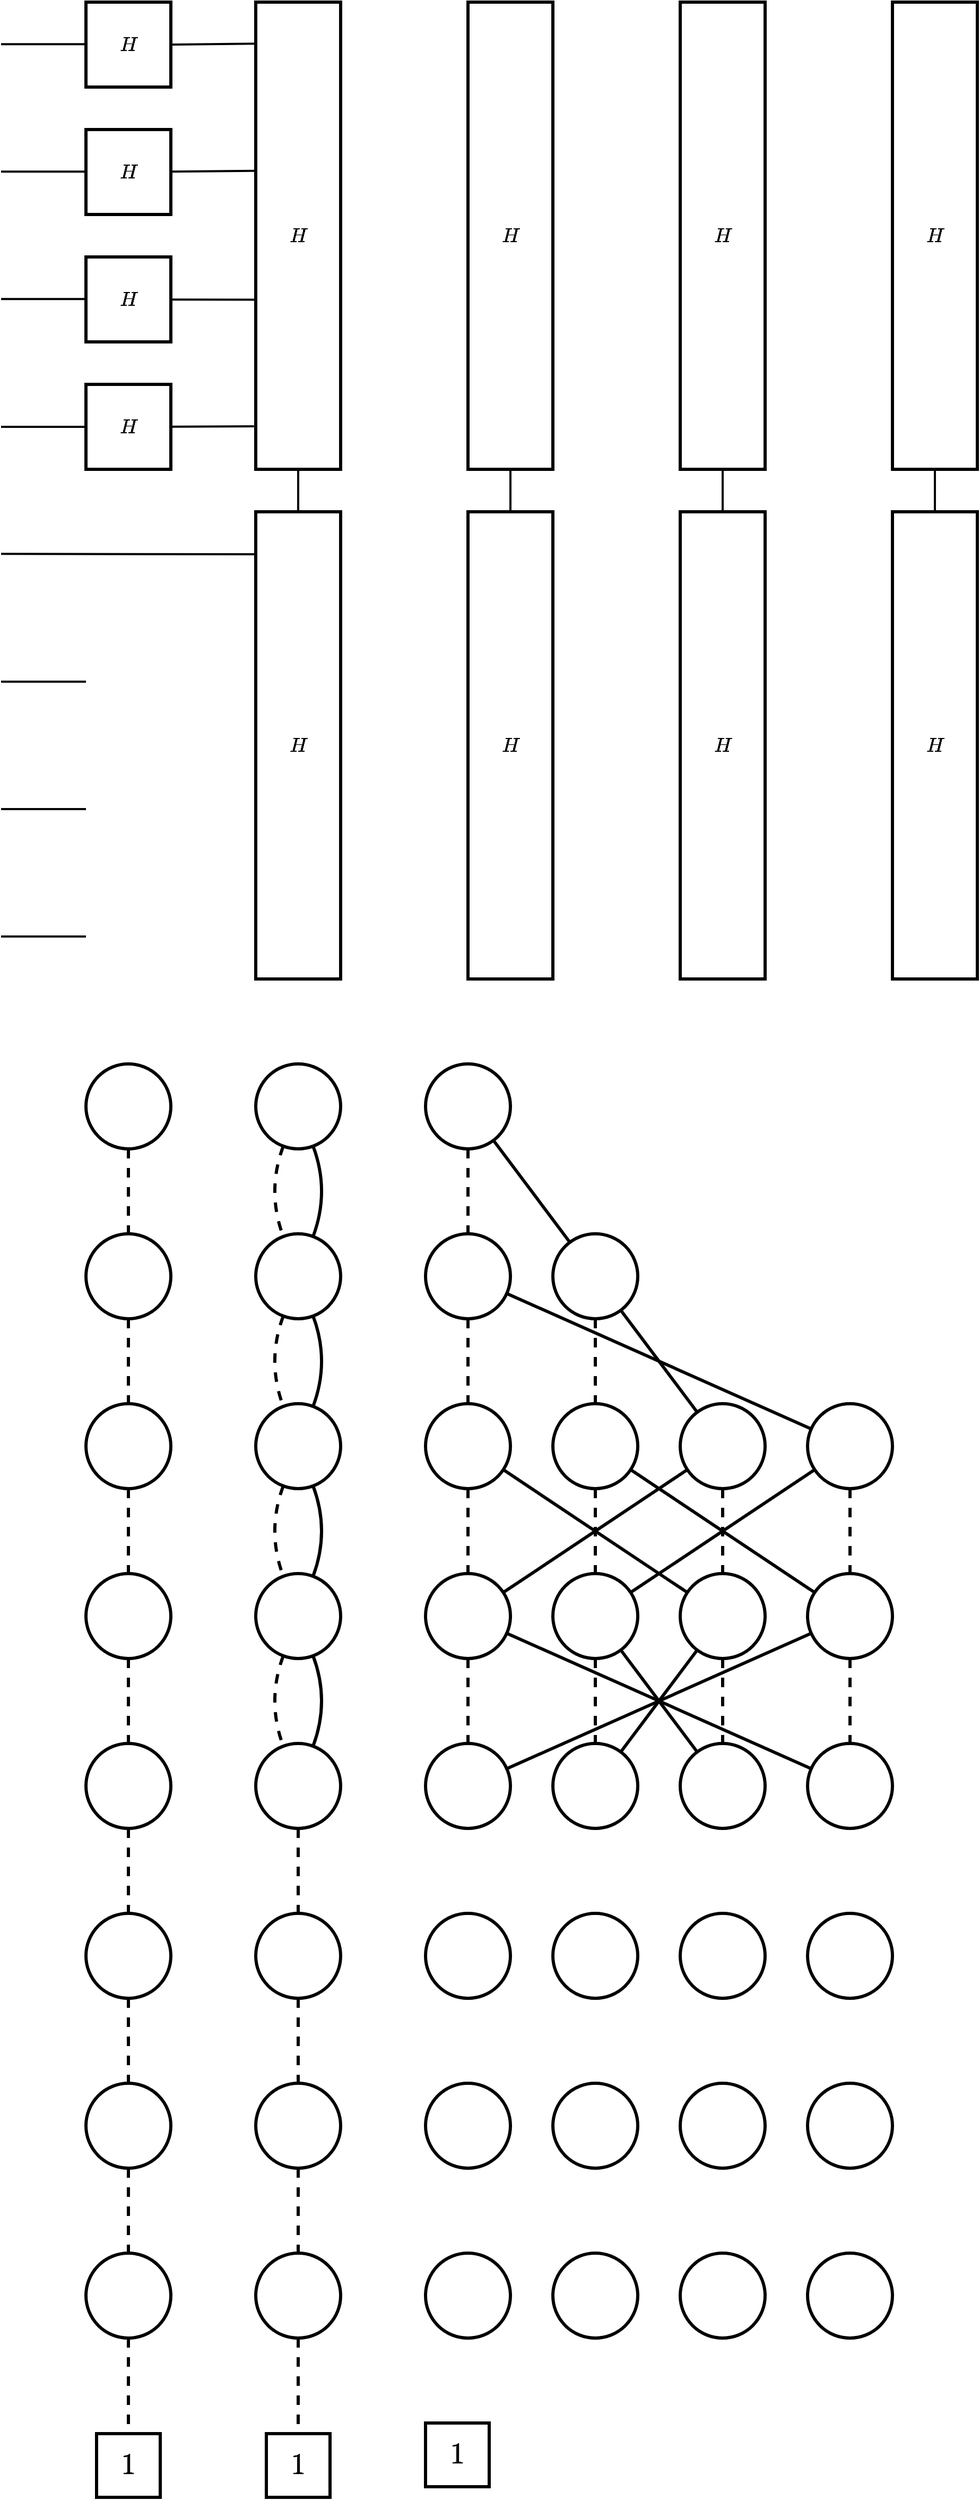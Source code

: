 <mxfile version="14.5.1" type="device"><diagram id="hfThtxH8cfzM8URf0RfB" name="Page-1"><mxGraphModel dx="2035" dy="1903" grid="1" gridSize="10" guides="1" tooltips="1" connect="1" arrows="1" fold="1" page="1" pageScale="1" pageWidth="850" pageHeight="1100" math="1" shadow="0"><root><mxCell id="0"/><mxCell id="1" parent="0"/><mxCell id="8sqNdcmUuff8bq_e3Es8-11" style="edgeStyle=orthogonalEdgeStyle;rounded=0;orthogonalLoop=1;jettySize=auto;html=1;endArrow=none;endFill=0;dashed=1;strokeWidth=3;" parent="1" source="8sqNdcmUuff8bq_e3Es8-1" target="8sqNdcmUuff8bq_e3Es8-2" edge="1"><mxGeometry relative="1" as="geometry"/></mxCell><mxCell id="8sqNdcmUuff8bq_e3Es8-39" style="rounded=0;orthogonalLoop=1;jettySize=auto;html=1;endArrow=none;endFill=0;strokeWidth=3;" parent="1" source="8sqNdcmUuff8bq_e3Es8-1" target="8sqNdcmUuff8bq_e3Es8-26" edge="1"><mxGeometry relative="1" as="geometry"/></mxCell><mxCell id="8sqNdcmUuff8bq_e3Es8-1" value="" style="ellipse;whiteSpace=wrap;html=1;aspect=fixed;strokeWidth=3;" parent="1" vertex="1"><mxGeometry x="160" y="200" width="80" height="80" as="geometry"/></mxCell><mxCell id="8sqNdcmUuff8bq_e3Es8-29" style="edgeStyle=orthogonalEdgeStyle;rounded=0;orthogonalLoop=1;jettySize=auto;html=1;dashed=1;endArrow=none;endFill=0;strokeWidth=3;" parent="1" source="8sqNdcmUuff8bq_e3Es8-2" target="8sqNdcmUuff8bq_e3Es8-12" edge="1"><mxGeometry relative="1" as="geometry"/></mxCell><mxCell id="8sqNdcmUuff8bq_e3Es8-41" style="edgeStyle=none;rounded=0;orthogonalLoop=1;jettySize=auto;html=1;endArrow=none;endFill=0;strokeWidth=3;" parent="1" source="8sqNdcmUuff8bq_e3Es8-2" target="8sqNdcmUuff8bq_e3Es8-25" edge="1"><mxGeometry relative="1" as="geometry"/></mxCell><mxCell id="8sqNdcmUuff8bq_e3Es8-2" value="" style="ellipse;whiteSpace=wrap;html=1;aspect=fixed;strokeWidth=3;" parent="1" vertex="1"><mxGeometry x="160" y="360" width="80" height="80" as="geometry"/></mxCell><mxCell id="8sqNdcmUuff8bq_e3Es8-33" style="edgeStyle=orthogonalEdgeStyle;rounded=0;orthogonalLoop=1;jettySize=auto;html=1;dashed=1;endArrow=none;endFill=0;strokeWidth=3;" parent="1" source="8sqNdcmUuff8bq_e3Es8-10" target="8sqNdcmUuff8bq_e3Es8-20" edge="1"><mxGeometry relative="1" as="geometry"/></mxCell><mxCell id="8sqNdcmUuff8bq_e3Es8-43" style="edgeStyle=none;rounded=0;orthogonalLoop=1;jettySize=auto;html=1;endArrow=none;endFill=0;strokeWidth=3;" parent="1" source="8sqNdcmUuff8bq_e3Es8-10" target="8sqNdcmUuff8bq_e3Es8-14" edge="1"><mxGeometry relative="1" as="geometry"/></mxCell><mxCell id="8sqNdcmUuff8bq_e3Es8-10" value="" style="ellipse;whiteSpace=wrap;html=1;aspect=fixed;strokeWidth=3;" parent="1" vertex="1"><mxGeometry x="400" y="520" width="80" height="80" as="geometry"/></mxCell><mxCell id="8sqNdcmUuff8bq_e3Es8-31" style="edgeStyle=orthogonalEdgeStyle;rounded=0;orthogonalLoop=1;jettySize=auto;html=1;dashed=1;endArrow=none;endFill=0;strokeWidth=3;" parent="1" source="8sqNdcmUuff8bq_e3Es8-12" target="8sqNdcmUuff8bq_e3Es8-14" edge="1"><mxGeometry relative="1" as="geometry"/></mxCell><mxCell id="8sqNdcmUuff8bq_e3Es8-42" style="edgeStyle=none;rounded=0;orthogonalLoop=1;jettySize=auto;html=1;endArrow=none;endFill=0;strokeWidth=3;" parent="1" source="8sqNdcmUuff8bq_e3Es8-12" target="8sqNdcmUuff8bq_e3Es8-20" edge="1"><mxGeometry relative="1" as="geometry"/></mxCell><mxCell id="8sqNdcmUuff8bq_e3Es8-12" value="" style="ellipse;whiteSpace=wrap;html=1;aspect=fixed;strokeWidth=3;" parent="1" vertex="1"><mxGeometry x="160" y="520" width="80" height="80" as="geometry"/></mxCell><mxCell id="8sqNdcmUuff8bq_e3Es8-32" style="edgeStyle=orthogonalEdgeStyle;rounded=0;orthogonalLoop=1;jettySize=auto;html=1;dashed=1;endArrow=none;endFill=0;strokeWidth=3;" parent="1" source="8sqNdcmUuff8bq_e3Es8-13" target="8sqNdcmUuff8bq_e3Es8-16" edge="1"><mxGeometry relative="1" as="geometry"/></mxCell><mxCell id="8sqNdcmUuff8bq_e3Es8-44" style="edgeStyle=none;rounded=0;orthogonalLoop=1;jettySize=auto;html=1;endArrow=none;endFill=0;strokeWidth=3;" parent="1" source="8sqNdcmUuff8bq_e3Es8-13" target="8sqNdcmUuff8bq_e3Es8-19" edge="1"><mxGeometry relative="1" as="geometry"/></mxCell><mxCell id="8sqNdcmUuff8bq_e3Es8-13" value="" style="ellipse;whiteSpace=wrap;html=1;aspect=fixed;strokeWidth=3;" parent="1" vertex="1"><mxGeometry x="280" y="520" width="80" height="80" as="geometry"/></mxCell><mxCell id="8sqNdcmUuff8bq_e3Es8-35" style="edgeStyle=orthogonalEdgeStyle;rounded=0;orthogonalLoop=1;jettySize=auto;html=1;dashed=1;endArrow=none;endFill=0;strokeWidth=3;" parent="1" source="8sqNdcmUuff8bq_e3Es8-14" target="8sqNdcmUuff8bq_e3Es8-15" edge="1"><mxGeometry relative="1" as="geometry"/></mxCell><mxCell id="8sqNdcmUuff8bq_e3Es8-46" style="edgeStyle=none;rounded=0;orthogonalLoop=1;jettySize=auto;html=1;endArrow=none;endFill=0;strokeWidth=3;" parent="1" source="8sqNdcmUuff8bq_e3Es8-14" target="8sqNdcmUuff8bq_e3Es8-23" edge="1"><mxGeometry relative="1" as="geometry"/></mxCell><mxCell id="8sqNdcmUuff8bq_e3Es8-14" value="" style="ellipse;whiteSpace=wrap;html=1;aspect=fixed;strokeWidth=3;" parent="1" vertex="1"><mxGeometry x="160" y="680" width="80" height="80" as="geometry"/></mxCell><mxCell id="8sqNdcmUuff8bq_e3Es8-15" value="" style="ellipse;whiteSpace=wrap;html=1;aspect=fixed;strokeWidth=3;" parent="1" vertex="1"><mxGeometry x="160" y="840" width="80" height="80" as="geometry"/></mxCell><mxCell id="8sqNdcmUuff8bq_e3Es8-36" style="edgeStyle=orthogonalEdgeStyle;rounded=0;orthogonalLoop=1;jettySize=auto;html=1;dashed=1;endArrow=none;endFill=0;strokeWidth=3;" parent="1" source="8sqNdcmUuff8bq_e3Es8-16" target="8sqNdcmUuff8bq_e3Es8-21" edge="1"><mxGeometry relative="1" as="geometry"/></mxCell><mxCell id="8sqNdcmUuff8bq_e3Es8-48" style="edgeStyle=none;rounded=0;orthogonalLoop=1;jettySize=auto;html=1;endArrow=none;endFill=0;strokeWidth=3;" parent="1" source="8sqNdcmUuff8bq_e3Es8-16" target="8sqNdcmUuff8bq_e3Es8-22" edge="1"><mxGeometry relative="1" as="geometry"/></mxCell><mxCell id="8sqNdcmUuff8bq_e3Es8-16" value="" style="ellipse;whiteSpace=wrap;html=1;aspect=fixed;strokeWidth=3;" parent="1" vertex="1"><mxGeometry x="280" y="680" width="80" height="80" as="geometry"/></mxCell><mxCell id="8sqNdcmUuff8bq_e3Es8-17" value="" style="ellipse;whiteSpace=wrap;html=1;aspect=fixed;strokeWidth=3;" parent="1" vertex="1"><mxGeometry x="160" y="1000" width="80" height="80" as="geometry"/></mxCell><mxCell id="8sqNdcmUuff8bq_e3Es8-18" value="" style="ellipse;whiteSpace=wrap;html=1;aspect=fixed;strokeWidth=3;" parent="1" vertex="1"><mxGeometry x="400" y="1000" width="80" height="80" as="geometry"/></mxCell><mxCell id="8sqNdcmUuff8bq_e3Es8-38" style="edgeStyle=orthogonalEdgeStyle;rounded=0;orthogonalLoop=1;jettySize=auto;html=1;dashed=1;endArrow=none;endFill=0;strokeWidth=3;" parent="1" source="8sqNdcmUuff8bq_e3Es8-19" target="8sqNdcmUuff8bq_e3Es8-23" edge="1"><mxGeometry relative="1" as="geometry"/></mxCell><mxCell id="8sqNdcmUuff8bq_e3Es8-47" style="edgeStyle=none;rounded=0;orthogonalLoop=1;jettySize=auto;html=1;endArrow=none;endFill=0;strokeWidth=3;" parent="1" source="8sqNdcmUuff8bq_e3Es8-19" target="8sqNdcmUuff8bq_e3Es8-15" edge="1"><mxGeometry relative="1" as="geometry"/></mxCell><mxCell id="8sqNdcmUuff8bq_e3Es8-19" value="" style="ellipse;whiteSpace=wrap;html=1;aspect=fixed;strokeWidth=3;" parent="1" vertex="1"><mxGeometry x="520" y="680" width="80" height="80" as="geometry"/></mxCell><mxCell id="8sqNdcmUuff8bq_e3Es8-37" style="edgeStyle=orthogonalEdgeStyle;rounded=0;orthogonalLoop=1;jettySize=auto;html=1;dashed=1;endArrow=none;endFill=0;strokeWidth=3;" parent="1" source="8sqNdcmUuff8bq_e3Es8-20" target="8sqNdcmUuff8bq_e3Es8-22" edge="1"><mxGeometry relative="1" as="geometry"/></mxCell><mxCell id="8sqNdcmUuff8bq_e3Es8-49" style="edgeStyle=none;rounded=0;orthogonalLoop=1;jettySize=auto;html=1;endArrow=none;endFill=0;strokeWidth=3;" parent="1" source="8sqNdcmUuff8bq_e3Es8-20" target="8sqNdcmUuff8bq_e3Es8-21" edge="1"><mxGeometry relative="1" as="geometry"/></mxCell><mxCell id="8sqNdcmUuff8bq_e3Es8-20" value="" style="ellipse;whiteSpace=wrap;html=1;aspect=fixed;strokeWidth=3;" parent="1" vertex="1"><mxGeometry x="400" y="680" width="80" height="80" as="geometry"/></mxCell><mxCell id="8sqNdcmUuff8bq_e3Es8-21" value="" style="ellipse;whiteSpace=wrap;html=1;aspect=fixed;strokeWidth=3;" parent="1" vertex="1"><mxGeometry x="280" y="840" width="80" height="80" as="geometry"/></mxCell><mxCell id="8sqNdcmUuff8bq_e3Es8-22" value="" style="ellipse;whiteSpace=wrap;html=1;aspect=fixed;strokeWidth=3;" parent="1" vertex="1"><mxGeometry x="400" y="840" width="80" height="80" as="geometry"/></mxCell><mxCell id="8sqNdcmUuff8bq_e3Es8-23" value="" style="ellipse;whiteSpace=wrap;html=1;aspect=fixed;strokeWidth=3;" parent="1" vertex="1"><mxGeometry x="520" y="840" width="80" height="80" as="geometry"/></mxCell><mxCell id="8sqNdcmUuff8bq_e3Es8-24" value="" style="ellipse;whiteSpace=wrap;html=1;aspect=fixed;strokeWidth=3;" parent="1" vertex="1"><mxGeometry x="280" y="1000" width="80" height="80" as="geometry"/></mxCell><mxCell id="8sqNdcmUuff8bq_e3Es8-34" style="edgeStyle=orthogonalEdgeStyle;rounded=0;orthogonalLoop=1;jettySize=auto;html=1;dashed=1;endArrow=none;endFill=0;strokeWidth=3;" parent="1" source="8sqNdcmUuff8bq_e3Es8-25" target="8sqNdcmUuff8bq_e3Es8-19" edge="1"><mxGeometry relative="1" as="geometry"/></mxCell><mxCell id="8sqNdcmUuff8bq_e3Es8-45" style="edgeStyle=none;rounded=0;orthogonalLoop=1;jettySize=auto;html=1;endArrow=none;endFill=0;strokeWidth=3;" parent="1" source="8sqNdcmUuff8bq_e3Es8-25" target="8sqNdcmUuff8bq_e3Es8-16" edge="1"><mxGeometry relative="1" as="geometry"/></mxCell><mxCell id="8sqNdcmUuff8bq_e3Es8-25" value="" style="ellipse;whiteSpace=wrap;html=1;aspect=fixed;strokeWidth=3;" parent="1" vertex="1"><mxGeometry x="520" y="520" width="80" height="80" as="geometry"/></mxCell><mxCell id="8sqNdcmUuff8bq_e3Es8-30" style="edgeStyle=orthogonalEdgeStyle;rounded=0;orthogonalLoop=1;jettySize=auto;html=1;dashed=1;endArrow=none;endFill=0;strokeWidth=3;" parent="1" source="8sqNdcmUuff8bq_e3Es8-26" target="8sqNdcmUuff8bq_e3Es8-13" edge="1"><mxGeometry relative="1" as="geometry"/></mxCell><mxCell id="8sqNdcmUuff8bq_e3Es8-40" style="edgeStyle=none;rounded=0;orthogonalLoop=1;jettySize=auto;html=1;endArrow=none;endFill=0;strokeWidth=3;" parent="1" source="8sqNdcmUuff8bq_e3Es8-26" target="8sqNdcmUuff8bq_e3Es8-10" edge="1"><mxGeometry relative="1" as="geometry"/></mxCell><mxCell id="8sqNdcmUuff8bq_e3Es8-26" value="" style="ellipse;whiteSpace=wrap;html=1;aspect=fixed;strokeWidth=3;" parent="1" vertex="1"><mxGeometry x="280" y="360" width="80" height="80" as="geometry"/></mxCell><mxCell id="8sqNdcmUuff8bq_e3Es8-50" value="" style="ellipse;whiteSpace=wrap;html=1;aspect=fixed;strokeWidth=3;" parent="1" vertex="1"><mxGeometry x="520" y="1000" width="80" height="80" as="geometry"/></mxCell><mxCell id="8sqNdcmUuff8bq_e3Es8-61" style="edgeStyle=none;rounded=0;orthogonalLoop=1;jettySize=auto;html=1;dashed=1;endArrow=none;endFill=0;strokeWidth=3;fontSize=24;" parent="1" source="8sqNdcmUuff8bq_e3Es8-51" target="8sqNdcmUuff8bq_e3Es8-52" edge="1"><mxGeometry relative="1" as="geometry"/></mxCell><mxCell id="8sqNdcmUuff8bq_e3Es8-51" value="" style="ellipse;whiteSpace=wrap;html=1;aspect=fixed;strokeWidth=3;" parent="1" vertex="1"><mxGeometry x="-160" y="200" width="80" height="80" as="geometry"/></mxCell><mxCell id="8sqNdcmUuff8bq_e3Es8-62" style="edgeStyle=none;rounded=0;orthogonalLoop=1;jettySize=auto;html=1;dashed=1;endArrow=none;endFill=0;strokeWidth=3;fontSize=24;" parent="1" source="8sqNdcmUuff8bq_e3Es8-52" target="8sqNdcmUuff8bq_e3Es8-53" edge="1"><mxGeometry relative="1" as="geometry"/></mxCell><mxCell id="8sqNdcmUuff8bq_e3Es8-52" value="" style="ellipse;whiteSpace=wrap;html=1;aspect=fixed;strokeWidth=3;" parent="1" vertex="1"><mxGeometry x="-160" y="360" width="80" height="80" as="geometry"/></mxCell><mxCell id="8sqNdcmUuff8bq_e3Es8-63" style="edgeStyle=none;rounded=0;orthogonalLoop=1;jettySize=auto;html=1;dashed=1;endArrow=none;endFill=0;strokeWidth=3;fontSize=24;" parent="1" source="8sqNdcmUuff8bq_e3Es8-53" target="8sqNdcmUuff8bq_e3Es8-54" edge="1"><mxGeometry relative="1" as="geometry"/></mxCell><mxCell id="8sqNdcmUuff8bq_e3Es8-53" value="" style="ellipse;whiteSpace=wrap;html=1;aspect=fixed;strokeWidth=3;" parent="1" vertex="1"><mxGeometry x="-160" y="520" width="80" height="80" as="geometry"/></mxCell><mxCell id="8sqNdcmUuff8bq_e3Es8-64" style="edgeStyle=none;rounded=0;orthogonalLoop=1;jettySize=auto;html=1;dashed=1;endArrow=none;endFill=0;strokeWidth=3;fontSize=24;" parent="1" source="8sqNdcmUuff8bq_e3Es8-54" target="8sqNdcmUuff8bq_e3Es8-55" edge="1"><mxGeometry relative="1" as="geometry"/></mxCell><mxCell id="8sqNdcmUuff8bq_e3Es8-54" value="" style="ellipse;whiteSpace=wrap;html=1;aspect=fixed;strokeWidth=3;" parent="1" vertex="1"><mxGeometry x="-160" y="680" width="80" height="80" as="geometry"/></mxCell><mxCell id="8sqNdcmUuff8bq_e3Es8-65" style="edgeStyle=none;rounded=0;orthogonalLoop=1;jettySize=auto;html=1;dashed=1;endArrow=none;endFill=0;strokeWidth=3;fontSize=24;" parent="1" source="8sqNdcmUuff8bq_e3Es8-55" target="8sqNdcmUuff8bq_e3Es8-56" edge="1"><mxGeometry relative="1" as="geometry"/></mxCell><mxCell id="8sqNdcmUuff8bq_e3Es8-55" value="" style="ellipse;whiteSpace=wrap;html=1;aspect=fixed;strokeWidth=3;" parent="1" vertex="1"><mxGeometry x="-160" y="840" width="80" height="80" as="geometry"/></mxCell><mxCell id="8sqNdcmUuff8bq_e3Es8-66" style="edgeStyle=none;rounded=0;orthogonalLoop=1;jettySize=auto;html=1;dashed=1;endArrow=none;endFill=0;strokeWidth=3;fontSize=24;" parent="1" source="8sqNdcmUuff8bq_e3Es8-56" target="8sqNdcmUuff8bq_e3Es8-57" edge="1"><mxGeometry relative="1" as="geometry"/></mxCell><mxCell id="8sqNdcmUuff8bq_e3Es8-56" value="" style="ellipse;whiteSpace=wrap;html=1;aspect=fixed;strokeWidth=3;" parent="1" vertex="1"><mxGeometry x="-160" y="1000" width="80" height="80" as="geometry"/></mxCell><mxCell id="8sqNdcmUuff8bq_e3Es8-67" style="edgeStyle=none;rounded=0;orthogonalLoop=1;jettySize=auto;html=1;dashed=1;endArrow=none;endFill=0;strokeWidth=3;fontSize=24;" parent="1" source="8sqNdcmUuff8bq_e3Es8-57" target="8sqNdcmUuff8bq_e3Es8-58" edge="1"><mxGeometry relative="1" as="geometry"/></mxCell><mxCell id="8sqNdcmUuff8bq_e3Es8-57" value="" style="ellipse;whiteSpace=wrap;html=1;aspect=fixed;strokeWidth=3;" parent="1" vertex="1"><mxGeometry x="-160" y="1160" width="80" height="80" as="geometry"/></mxCell><mxCell id="8sqNdcmUuff8bq_e3Es8-60" style="edgeStyle=none;rounded=0;orthogonalLoop=1;jettySize=auto;html=1;endArrow=none;endFill=0;strokeWidth=3;fontSize=24;dashed=1;" parent="1" source="8sqNdcmUuff8bq_e3Es8-58" target="8sqNdcmUuff8bq_e3Es8-59" edge="1"><mxGeometry relative="1" as="geometry"/></mxCell><mxCell id="8sqNdcmUuff8bq_e3Es8-58" value="" style="ellipse;whiteSpace=wrap;html=1;aspect=fixed;strokeWidth=3;" parent="1" vertex="1"><mxGeometry x="-160" y="1320" width="80" height="80" as="geometry"/></mxCell><mxCell id="8sqNdcmUuff8bq_e3Es8-59" value="$$1$$" style="rounded=0;whiteSpace=wrap;html=1;strokeWidth=3;fontSize=24;" parent="1" vertex="1"><mxGeometry x="-150" y="1490" width="60" height="60" as="geometry"/></mxCell><mxCell id="8sqNdcmUuff8bq_e3Es8-68" value="" style="ellipse;whiteSpace=wrap;html=1;aspect=fixed;strokeWidth=3;" parent="1" vertex="1"><mxGeometry x="160" y="1160" width="80" height="80" as="geometry"/></mxCell><mxCell id="8sqNdcmUuff8bq_e3Es8-69" value="" style="ellipse;whiteSpace=wrap;html=1;aspect=fixed;strokeWidth=3;" parent="1" vertex="1"><mxGeometry x="400" y="1160" width="80" height="80" as="geometry"/></mxCell><mxCell id="8sqNdcmUuff8bq_e3Es8-70" value="" style="ellipse;whiteSpace=wrap;html=1;aspect=fixed;strokeWidth=3;" parent="1" vertex="1"><mxGeometry x="280" y="1160" width="80" height="80" as="geometry"/></mxCell><mxCell id="8sqNdcmUuff8bq_e3Es8-71" value="" style="ellipse;whiteSpace=wrap;html=1;aspect=fixed;strokeWidth=3;" parent="1" vertex="1"><mxGeometry x="520" y="1160" width="80" height="80" as="geometry"/></mxCell><mxCell id="8sqNdcmUuff8bq_e3Es8-72" value="" style="ellipse;whiteSpace=wrap;html=1;aspect=fixed;strokeWidth=3;" parent="1" vertex="1"><mxGeometry x="160" y="1320" width="80" height="80" as="geometry"/></mxCell><mxCell id="8sqNdcmUuff8bq_e3Es8-73" value="" style="ellipse;whiteSpace=wrap;html=1;aspect=fixed;strokeWidth=3;" parent="1" vertex="1"><mxGeometry x="400" y="1320" width="80" height="80" as="geometry"/></mxCell><mxCell id="8sqNdcmUuff8bq_e3Es8-74" value="" style="ellipse;whiteSpace=wrap;html=1;aspect=fixed;strokeWidth=3;" parent="1" vertex="1"><mxGeometry x="280" y="1320" width="80" height="80" as="geometry"/></mxCell><mxCell id="8sqNdcmUuff8bq_e3Es8-75" value="" style="ellipse;whiteSpace=wrap;html=1;aspect=fixed;strokeWidth=3;" parent="1" vertex="1"><mxGeometry x="520" y="1320" width="80" height="80" as="geometry"/></mxCell><mxCell id="8sqNdcmUuff8bq_e3Es8-76" value="$$1$$" style="rounded=0;whiteSpace=wrap;html=1;strokeWidth=3;fontSize=24;" parent="1" vertex="1"><mxGeometry x="160" y="1480" width="60" height="60" as="geometry"/></mxCell><mxCell id="8sqNdcmUuff8bq_e3Es8-77" style="edgeStyle=none;orthogonalLoop=1;jettySize=auto;html=1;dashed=1;endArrow=none;endFill=0;strokeWidth=3;fontSize=24;curved=1;" parent="1" source="8sqNdcmUuff8bq_e3Es8-78" target="8sqNdcmUuff8bq_e3Es8-80" edge="1"><mxGeometry relative="1" as="geometry"><Array as="points"><mxPoint x="10" y="320"/></Array></mxGeometry></mxCell><mxCell id="8sqNdcmUuff8bq_e3Es8-94" style="edgeStyle=none;curved=1;orthogonalLoop=1;jettySize=auto;html=1;endArrow=none;endFill=0;strokeWidth=3;fontSize=24;" parent="1" source="8sqNdcmUuff8bq_e3Es8-78" target="8sqNdcmUuff8bq_e3Es8-80" edge="1"><mxGeometry relative="1" as="geometry"><Array as="points"><mxPoint x="70" y="320"/></Array></mxGeometry></mxCell><mxCell id="8sqNdcmUuff8bq_e3Es8-78" value="" style="ellipse;whiteSpace=wrap;html=1;aspect=fixed;strokeWidth=3;" parent="1" vertex="1"><mxGeometry y="200" width="80" height="80" as="geometry"/></mxCell><mxCell id="8sqNdcmUuff8bq_e3Es8-79" style="edgeStyle=none;orthogonalLoop=1;jettySize=auto;html=1;dashed=1;endArrow=none;endFill=0;strokeWidth=3;fontSize=24;curved=1;" parent="1" source="8sqNdcmUuff8bq_e3Es8-80" target="8sqNdcmUuff8bq_e3Es8-82" edge="1"><mxGeometry relative="1" as="geometry"><Array as="points"><mxPoint x="10" y="480"/></Array></mxGeometry></mxCell><mxCell id="8sqNdcmUuff8bq_e3Es8-95" style="edgeStyle=none;curved=1;orthogonalLoop=1;jettySize=auto;html=1;endArrow=none;endFill=0;strokeWidth=3;fontSize=24;" parent="1" source="8sqNdcmUuff8bq_e3Es8-80" target="8sqNdcmUuff8bq_e3Es8-82" edge="1"><mxGeometry relative="1" as="geometry"><Array as="points"><mxPoint x="70" y="480"/></Array></mxGeometry></mxCell><mxCell id="8sqNdcmUuff8bq_e3Es8-80" value="" style="ellipse;whiteSpace=wrap;html=1;aspect=fixed;strokeWidth=3;" parent="1" vertex="1"><mxGeometry y="360" width="80" height="80" as="geometry"/></mxCell><mxCell id="8sqNdcmUuff8bq_e3Es8-81" style="edgeStyle=none;orthogonalLoop=1;jettySize=auto;html=1;dashed=1;endArrow=none;endFill=0;strokeWidth=3;fontSize=24;curved=1;" parent="1" source="8sqNdcmUuff8bq_e3Es8-82" target="8sqNdcmUuff8bq_e3Es8-84" edge="1"><mxGeometry relative="1" as="geometry"><Array as="points"><mxPoint x="10" y="640"/></Array></mxGeometry></mxCell><mxCell id="8sqNdcmUuff8bq_e3Es8-96" style="edgeStyle=none;curved=1;orthogonalLoop=1;jettySize=auto;html=1;endArrow=none;endFill=0;strokeWidth=3;fontSize=24;" parent="1" source="8sqNdcmUuff8bq_e3Es8-82" target="8sqNdcmUuff8bq_e3Es8-84" edge="1"><mxGeometry relative="1" as="geometry"><Array as="points"><mxPoint x="70" y="640"/></Array></mxGeometry></mxCell><mxCell id="8sqNdcmUuff8bq_e3Es8-82" value="" style="ellipse;whiteSpace=wrap;html=1;aspect=fixed;strokeWidth=3;" parent="1" vertex="1"><mxGeometry y="520" width="80" height="80" as="geometry"/></mxCell><mxCell id="8sqNdcmUuff8bq_e3Es8-83" style="edgeStyle=none;orthogonalLoop=1;jettySize=auto;html=1;dashed=1;endArrow=none;endFill=0;strokeWidth=3;fontSize=24;curved=1;" parent="1" source="8sqNdcmUuff8bq_e3Es8-84" target="8sqNdcmUuff8bq_e3Es8-86" edge="1"><mxGeometry relative="1" as="geometry"><Array as="points"><mxPoint x="10" y="800"/></Array></mxGeometry></mxCell><mxCell id="8sqNdcmUuff8bq_e3Es8-97" style="edgeStyle=none;curved=1;orthogonalLoop=1;jettySize=auto;html=1;endArrow=none;endFill=0;strokeWidth=3;fontSize=24;" parent="1" source="8sqNdcmUuff8bq_e3Es8-84" target="8sqNdcmUuff8bq_e3Es8-86" edge="1"><mxGeometry relative="1" as="geometry"><Array as="points"><mxPoint x="70" y="800"/></Array></mxGeometry></mxCell><mxCell id="8sqNdcmUuff8bq_e3Es8-84" value="" style="ellipse;whiteSpace=wrap;html=1;aspect=fixed;strokeWidth=3;" parent="1" vertex="1"><mxGeometry y="680" width="80" height="80" as="geometry"/></mxCell><mxCell id="8sqNdcmUuff8bq_e3Es8-85" style="edgeStyle=none;rounded=0;orthogonalLoop=1;jettySize=auto;html=1;dashed=1;endArrow=none;endFill=0;strokeWidth=3;fontSize=24;" parent="1" source="8sqNdcmUuff8bq_e3Es8-86" target="8sqNdcmUuff8bq_e3Es8-88" edge="1"><mxGeometry relative="1" as="geometry"/></mxCell><mxCell id="8sqNdcmUuff8bq_e3Es8-86" value="" style="ellipse;whiteSpace=wrap;html=1;aspect=fixed;strokeWidth=3;" parent="1" vertex="1"><mxGeometry y="840" width="80" height="80" as="geometry"/></mxCell><mxCell id="8sqNdcmUuff8bq_e3Es8-87" style="edgeStyle=none;rounded=0;orthogonalLoop=1;jettySize=auto;html=1;dashed=1;endArrow=none;endFill=0;strokeWidth=3;fontSize=24;" parent="1" source="8sqNdcmUuff8bq_e3Es8-88" target="8sqNdcmUuff8bq_e3Es8-90" edge="1"><mxGeometry relative="1" as="geometry"/></mxCell><mxCell id="8sqNdcmUuff8bq_e3Es8-88" value="" style="ellipse;whiteSpace=wrap;html=1;aspect=fixed;strokeWidth=3;" parent="1" vertex="1"><mxGeometry y="1000" width="80" height="80" as="geometry"/></mxCell><mxCell id="8sqNdcmUuff8bq_e3Es8-89" style="edgeStyle=none;rounded=0;orthogonalLoop=1;jettySize=auto;html=1;dashed=1;endArrow=none;endFill=0;strokeWidth=3;fontSize=24;" parent="1" source="8sqNdcmUuff8bq_e3Es8-90" target="8sqNdcmUuff8bq_e3Es8-92" edge="1"><mxGeometry relative="1" as="geometry"/></mxCell><mxCell id="8sqNdcmUuff8bq_e3Es8-90" value="" style="ellipse;whiteSpace=wrap;html=1;aspect=fixed;strokeWidth=3;" parent="1" vertex="1"><mxGeometry y="1160" width="80" height="80" as="geometry"/></mxCell><mxCell id="8sqNdcmUuff8bq_e3Es8-91" style="edgeStyle=none;rounded=0;orthogonalLoop=1;jettySize=auto;html=1;endArrow=none;endFill=0;strokeWidth=3;fontSize=24;dashed=1;" parent="1" source="8sqNdcmUuff8bq_e3Es8-92" target="8sqNdcmUuff8bq_e3Es8-93" edge="1"><mxGeometry relative="1" as="geometry"/></mxCell><mxCell id="8sqNdcmUuff8bq_e3Es8-92" value="" style="ellipse;whiteSpace=wrap;html=1;aspect=fixed;strokeWidth=3;" parent="1" vertex="1"><mxGeometry y="1320" width="80" height="80" as="geometry"/></mxCell><mxCell id="8sqNdcmUuff8bq_e3Es8-93" value="$$1$$" style="rounded=0;whiteSpace=wrap;html=1;strokeWidth=3;fontSize=24;" parent="1" vertex="1"><mxGeometry x="10" y="1490" width="60" height="60" as="geometry"/></mxCell><mxCell id="nh3_XxnoEUEjLvQcTaiQ-28" style="edgeStyle=none;rounded=0;orthogonalLoop=1;jettySize=auto;html=1;labelBackgroundColor=none;endArrow=none;endFill=0;strokeWidth=2;fontSize=16;entryX=-0.021;entryY=0.908;entryDx=0;entryDy=0;entryPerimeter=0;" edge="1" parent="1" source="nh3_XxnoEUEjLvQcTaiQ-1" target="nh3_XxnoEUEjLvQcTaiQ-13"><mxGeometry relative="1" as="geometry"/></mxCell><mxCell id="nh3_XxnoEUEjLvQcTaiQ-1" value="$$H$$" style="rounded=0;whiteSpace=wrap;html=1;strokeColor=#000000;fontSize=16;strokeWidth=3;" vertex="1" parent="1"><mxGeometry x="-160" y="-440" width="80" height="80" as="geometry"/></mxCell><mxCell id="nh3_XxnoEUEjLvQcTaiQ-2" value="" style="endArrow=none;html=1;labelBackgroundColor=none;strokeWidth=2;fontSize=16;entryX=0;entryY=0.5;entryDx=0;entryDy=0;" edge="1" parent="1" target="nh3_XxnoEUEjLvQcTaiQ-1"><mxGeometry width="50" height="50" relative="1" as="geometry"><mxPoint x="-240" y="-400" as="sourcePoint"/><mxPoint x="150" y="-30" as="targetPoint"/></mxGeometry></mxCell><mxCell id="nh3_XxnoEUEjLvQcTaiQ-26" style="edgeStyle=none;rounded=0;orthogonalLoop=1;jettySize=auto;html=1;labelBackgroundColor=none;endArrow=none;endFill=0;strokeWidth=2;fontSize=16;entryX=0;entryY=0.361;entryDx=0;entryDy=0;entryPerimeter=0;" edge="1" parent="1" source="nh3_XxnoEUEjLvQcTaiQ-3" target="nh3_XxnoEUEjLvQcTaiQ-13"><mxGeometry relative="1" as="geometry"/></mxCell><mxCell id="nh3_XxnoEUEjLvQcTaiQ-3" value="$$H$$" style="rounded=0;whiteSpace=wrap;html=1;strokeColor=#000000;fontSize=16;strokeWidth=3;" vertex="1" parent="1"><mxGeometry x="-160" y="-680" width="80" height="80" as="geometry"/></mxCell><mxCell id="nh3_XxnoEUEjLvQcTaiQ-27" style="edgeStyle=none;rounded=0;orthogonalLoop=1;jettySize=auto;html=1;labelBackgroundColor=none;endArrow=none;endFill=0;strokeWidth=2;fontSize=16;entryX=-0.01;entryY=0.637;entryDx=0;entryDy=0;entryPerimeter=0;" edge="1" parent="1" source="nh3_XxnoEUEjLvQcTaiQ-4" target="nh3_XxnoEUEjLvQcTaiQ-13"><mxGeometry relative="1" as="geometry"/></mxCell><mxCell id="nh3_XxnoEUEjLvQcTaiQ-4" value="$$H$$" style="rounded=0;whiteSpace=wrap;html=1;strokeColor=#000000;fontSize=16;strokeWidth=3;" vertex="1" parent="1"><mxGeometry x="-160" y="-560" width="80" height="80" as="geometry"/></mxCell><mxCell id="nh3_XxnoEUEjLvQcTaiQ-5" value="" style="endArrow=none;html=1;labelBackgroundColor=none;strokeWidth=2;fontSize=16;entryX=0;entryY=0.5;entryDx=0;entryDy=0;" edge="1" parent="1"><mxGeometry width="50" height="50" relative="1" as="geometry"><mxPoint x="-240" y="-40" as="sourcePoint"/><mxPoint x="-160" y="-40" as="targetPoint"/></mxGeometry></mxCell><mxCell id="nh3_XxnoEUEjLvQcTaiQ-6" value="" style="endArrow=none;html=1;labelBackgroundColor=none;strokeWidth=2;fontSize=16;entryX=0;entryY=0.5;entryDx=0;entryDy=0;" edge="1" parent="1"><mxGeometry width="50" height="50" relative="1" as="geometry"><mxPoint x="-240" y="80" as="sourcePoint"/><mxPoint x="-160" y="80" as="targetPoint"/></mxGeometry></mxCell><mxCell id="nh3_XxnoEUEjLvQcTaiQ-7" value="" style="endArrow=none;html=1;labelBackgroundColor=none;strokeWidth=2;fontSize=16;entryX=0;entryY=0.5;entryDx=0;entryDy=0;" edge="1" parent="1"><mxGeometry width="50" height="50" relative="1" as="geometry"><mxPoint x="-240" y="-160" as="sourcePoint"/><mxPoint x="-160" y="-160" as="targetPoint"/></mxGeometry></mxCell><mxCell id="nh3_XxnoEUEjLvQcTaiQ-8" value="" style="endArrow=none;html=1;labelBackgroundColor=none;strokeWidth=2;fontSize=16;entryX=-0.008;entryY=0.091;entryDx=0;entryDy=0;entryPerimeter=0;" edge="1" parent="1" target="nh3_XxnoEUEjLvQcTaiQ-14"><mxGeometry width="50" height="50" relative="1" as="geometry"><mxPoint x="-240" y="-280.42" as="sourcePoint"/><mxPoint x="-160" y="-280.42" as="targetPoint"/></mxGeometry></mxCell><mxCell id="nh3_XxnoEUEjLvQcTaiQ-25" style="orthogonalLoop=1;jettySize=auto;html=1;exitX=1;exitY=0.5;exitDx=0;exitDy=0;labelBackgroundColor=none;endArrow=none;endFill=0;strokeWidth=2;fontSize=16;rounded=0;entryX=-0.01;entryY=0.089;entryDx=0;entryDy=0;entryPerimeter=0;" edge="1" parent="1" source="nh3_XxnoEUEjLvQcTaiQ-9" target="nh3_XxnoEUEjLvQcTaiQ-13"><mxGeometry relative="1" as="geometry"><mxPoint y="-761" as="targetPoint"/></mxGeometry></mxCell><mxCell id="nh3_XxnoEUEjLvQcTaiQ-9" value="$$H$$" style="rounded=0;whiteSpace=wrap;html=1;strokeColor=#000000;fontSize=16;strokeWidth=3;" vertex="1" parent="1"><mxGeometry x="-160" y="-800" width="80" height="80" as="geometry"/></mxCell><mxCell id="nh3_XxnoEUEjLvQcTaiQ-10" value="" style="endArrow=none;html=1;labelBackgroundColor=none;strokeWidth=2;fontSize=16;entryX=0;entryY=0.5;entryDx=0;entryDy=0;" edge="1" parent="1"><mxGeometry width="50" height="50" relative="1" as="geometry"><mxPoint x="-240" y="-520.42" as="sourcePoint"/><mxPoint x="-160" y="-520.42" as="targetPoint"/></mxGeometry></mxCell><mxCell id="nh3_XxnoEUEjLvQcTaiQ-11" value="" style="endArrow=none;html=1;labelBackgroundColor=none;strokeWidth=2;fontSize=16;entryX=0;entryY=0.5;entryDx=0;entryDy=0;" edge="1" parent="1"><mxGeometry width="50" height="50" relative="1" as="geometry"><mxPoint x="-240" y="-640.42" as="sourcePoint"/><mxPoint x="-160" y="-640.42" as="targetPoint"/></mxGeometry></mxCell><mxCell id="nh3_XxnoEUEjLvQcTaiQ-12" value="" style="endArrow=none;html=1;labelBackgroundColor=none;strokeWidth=2;fontSize=16;entryX=0;entryY=0.5;entryDx=0;entryDy=0;" edge="1" parent="1"><mxGeometry width="50" height="50" relative="1" as="geometry"><mxPoint x="-240" y="-760.42" as="sourcePoint"/><mxPoint x="-160" y="-760.42" as="targetPoint"/></mxGeometry></mxCell><mxCell id="nh3_XxnoEUEjLvQcTaiQ-21" style="edgeStyle=orthogonalEdgeStyle;orthogonalLoop=1;jettySize=auto;html=1;exitX=0.5;exitY=1;exitDx=0;exitDy=0;labelBackgroundColor=none;endArrow=none;endFill=0;strokeWidth=2;fontSize=16;" edge="1" parent="1" source="nh3_XxnoEUEjLvQcTaiQ-13" target="nh3_XxnoEUEjLvQcTaiQ-14"><mxGeometry relative="1" as="geometry"/></mxCell><mxCell id="nh3_XxnoEUEjLvQcTaiQ-13" value="$$H$$" style="rounded=0;whiteSpace=wrap;html=1;strokeColor=#000000;fontSize=16;strokeWidth=3;" vertex="1" parent="1"><mxGeometry y="-800" width="80" height="440" as="geometry"/></mxCell><mxCell id="nh3_XxnoEUEjLvQcTaiQ-14" value="$$H$$" style="rounded=0;whiteSpace=wrap;html=1;strokeColor=#000000;fontSize=16;strokeWidth=3;" vertex="1" parent="1"><mxGeometry y="-320" width="80" height="440" as="geometry"/></mxCell><mxCell id="nh3_XxnoEUEjLvQcTaiQ-22" style="edgeStyle=orthogonalEdgeStyle;orthogonalLoop=1;jettySize=auto;html=1;labelBackgroundColor=none;endArrow=none;endFill=0;strokeWidth=2;fontSize=16;" edge="1" parent="1" source="nh3_XxnoEUEjLvQcTaiQ-15" target="nh3_XxnoEUEjLvQcTaiQ-16"><mxGeometry relative="1" as="geometry"/></mxCell><mxCell id="nh3_XxnoEUEjLvQcTaiQ-15" value="$$H$$" style="rounded=0;whiteSpace=wrap;html=1;strokeColor=#000000;fontSize=16;strokeWidth=3;" vertex="1" parent="1"><mxGeometry x="200" y="-800" width="80" height="440" as="geometry"/></mxCell><mxCell id="nh3_XxnoEUEjLvQcTaiQ-16" value="$$H$$" style="rounded=0;whiteSpace=wrap;html=1;strokeColor=#000000;fontSize=16;strokeWidth=3;" vertex="1" parent="1"><mxGeometry x="200" y="-320" width="80" height="440" as="geometry"/></mxCell><mxCell id="nh3_XxnoEUEjLvQcTaiQ-23" style="edgeStyle=orthogonalEdgeStyle;orthogonalLoop=1;jettySize=auto;html=1;labelBackgroundColor=none;endArrow=none;endFill=0;strokeWidth=2;fontSize=16;" edge="1" parent="1" source="nh3_XxnoEUEjLvQcTaiQ-17" target="nh3_XxnoEUEjLvQcTaiQ-18"><mxGeometry relative="1" as="geometry"/></mxCell><mxCell id="nh3_XxnoEUEjLvQcTaiQ-17" value="$$H$$" style="rounded=0;whiteSpace=wrap;html=1;strokeColor=#000000;fontSize=16;strokeWidth=3;" vertex="1" parent="1"><mxGeometry x="400" y="-800" width="80" height="440" as="geometry"/></mxCell><mxCell id="nh3_XxnoEUEjLvQcTaiQ-18" value="$$H$$" style="rounded=0;whiteSpace=wrap;html=1;strokeColor=#000000;fontSize=16;strokeWidth=3;" vertex="1" parent="1"><mxGeometry x="400" y="-320" width="80" height="440" as="geometry"/></mxCell><mxCell id="nh3_XxnoEUEjLvQcTaiQ-24" style="edgeStyle=orthogonalEdgeStyle;orthogonalLoop=1;jettySize=auto;html=1;labelBackgroundColor=none;endArrow=none;endFill=0;strokeWidth=2;fontSize=16;" edge="1" parent="1" source="nh3_XxnoEUEjLvQcTaiQ-19" target="nh3_XxnoEUEjLvQcTaiQ-20"><mxGeometry relative="1" as="geometry"/></mxCell><mxCell id="nh3_XxnoEUEjLvQcTaiQ-19" value="$$H$$" style="rounded=0;whiteSpace=wrap;html=1;strokeColor=#000000;fontSize=16;strokeWidth=3;" vertex="1" parent="1"><mxGeometry x="600" y="-800" width="80" height="440" as="geometry"/></mxCell><mxCell id="nh3_XxnoEUEjLvQcTaiQ-20" value="$$H$$" style="rounded=0;whiteSpace=wrap;html=1;strokeColor=#000000;fontSize=16;strokeWidth=3;" vertex="1" parent="1"><mxGeometry x="600" y="-320" width="80" height="440" as="geometry"/></mxCell></root></mxGraphModel></diagram></mxfile>